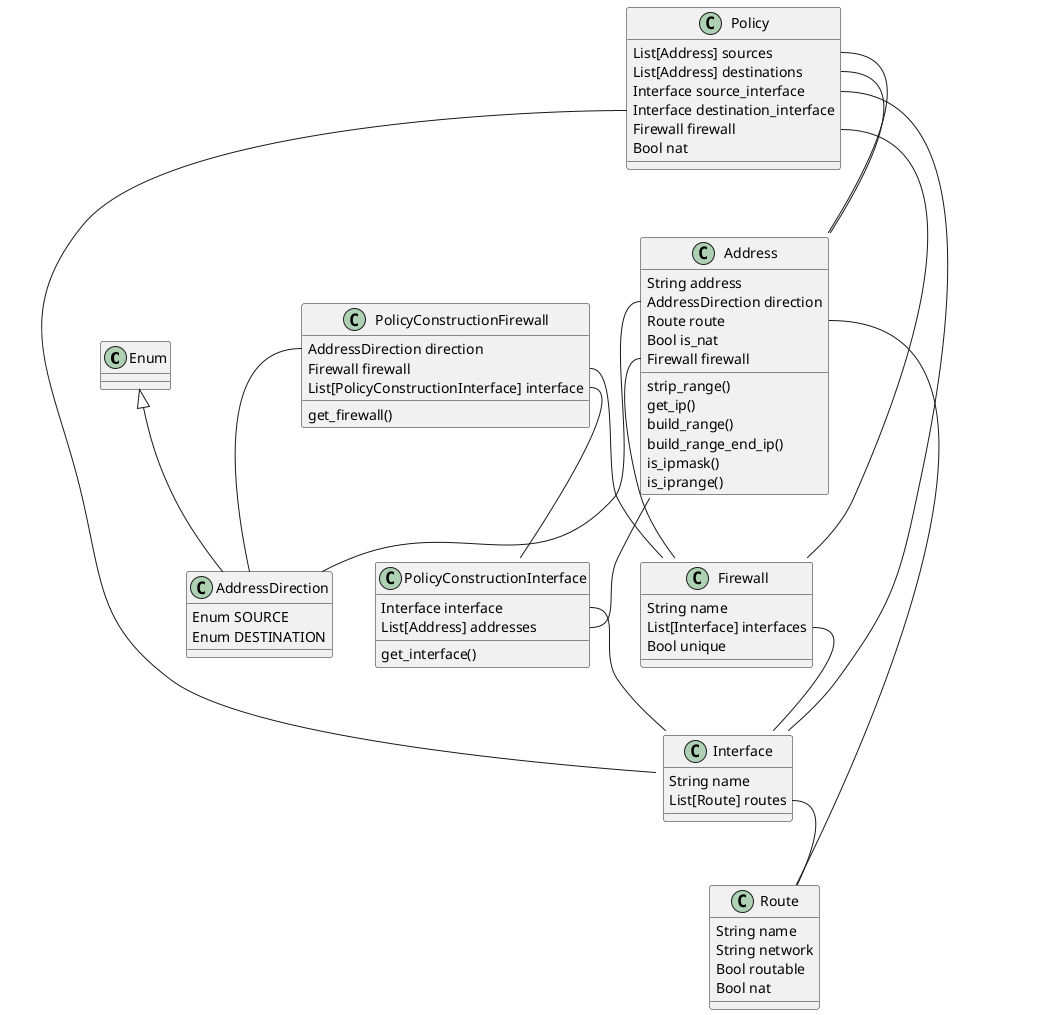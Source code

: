 @startuml
'https://plantuml.com/sequence-diagram

' Split into 4 pages
page 2x2
skinparam pageMargin 10
skinparam pageExternalColor gray
skinparam pageBorderColor black

class Enum {}

together {
  class PolicyConstructionInterface {
    Interface interface
    List[Address] addresses
    get_interface()
  }

  class PolicyConstructionFirewall {
    AddressDirection direction
    Firewall firewall
    List[PolicyConstructionInterface] interface
    get_firewall()
  }

  class AddressDirection {
    Enum SOURCE
    Enum DESTINATION
  }
}

together {
  class Firewall {
    String name
    List[Interface] interfaces
    Bool unique
  }

  class Interface {
    String name
    List[Route] routes
  }

  class Route {
    String name
    String network
    Bool routable
    Bool nat
  }

  class Address {
    String address
    AddressDirection direction
    Route route
    Bool is_nat
    Firewall firewall
    strip_range()
    get_ip()
    build_range()
    build_range_end_ip()
    is_ipmask()
    is_iprange()
  }
}

class Policy {
  List[Address] sources
  List[Address] destinations
  Interface source_interface
  Interface destination_interface
  Firewall firewall
  Bool nat
}



Firewall::Interface -- Interface
Interface::routes -- Route
Address::route -- Route
Address::firewall -- Firewall
Enum <|-- AddressDirection
Address::direction -- AddressDirection
PolicyConstructionInterface::addresses -- Address
PolicyConstructionInterface::interface -- Interface
PolicyConstructionFirewall::direction -- AddressDirection
PolicyConstructionFirewall::firewall -- Firewall
PolicyConstructionFirewall::Interface -- PolicyConstructionInterface
Policy::sources -- Address
Policy::destinations -- Address
Policy::source_interface -- Interface
Policy::destination_interface -- Interface
Policy::Firewall -- Firewall

@enduml
